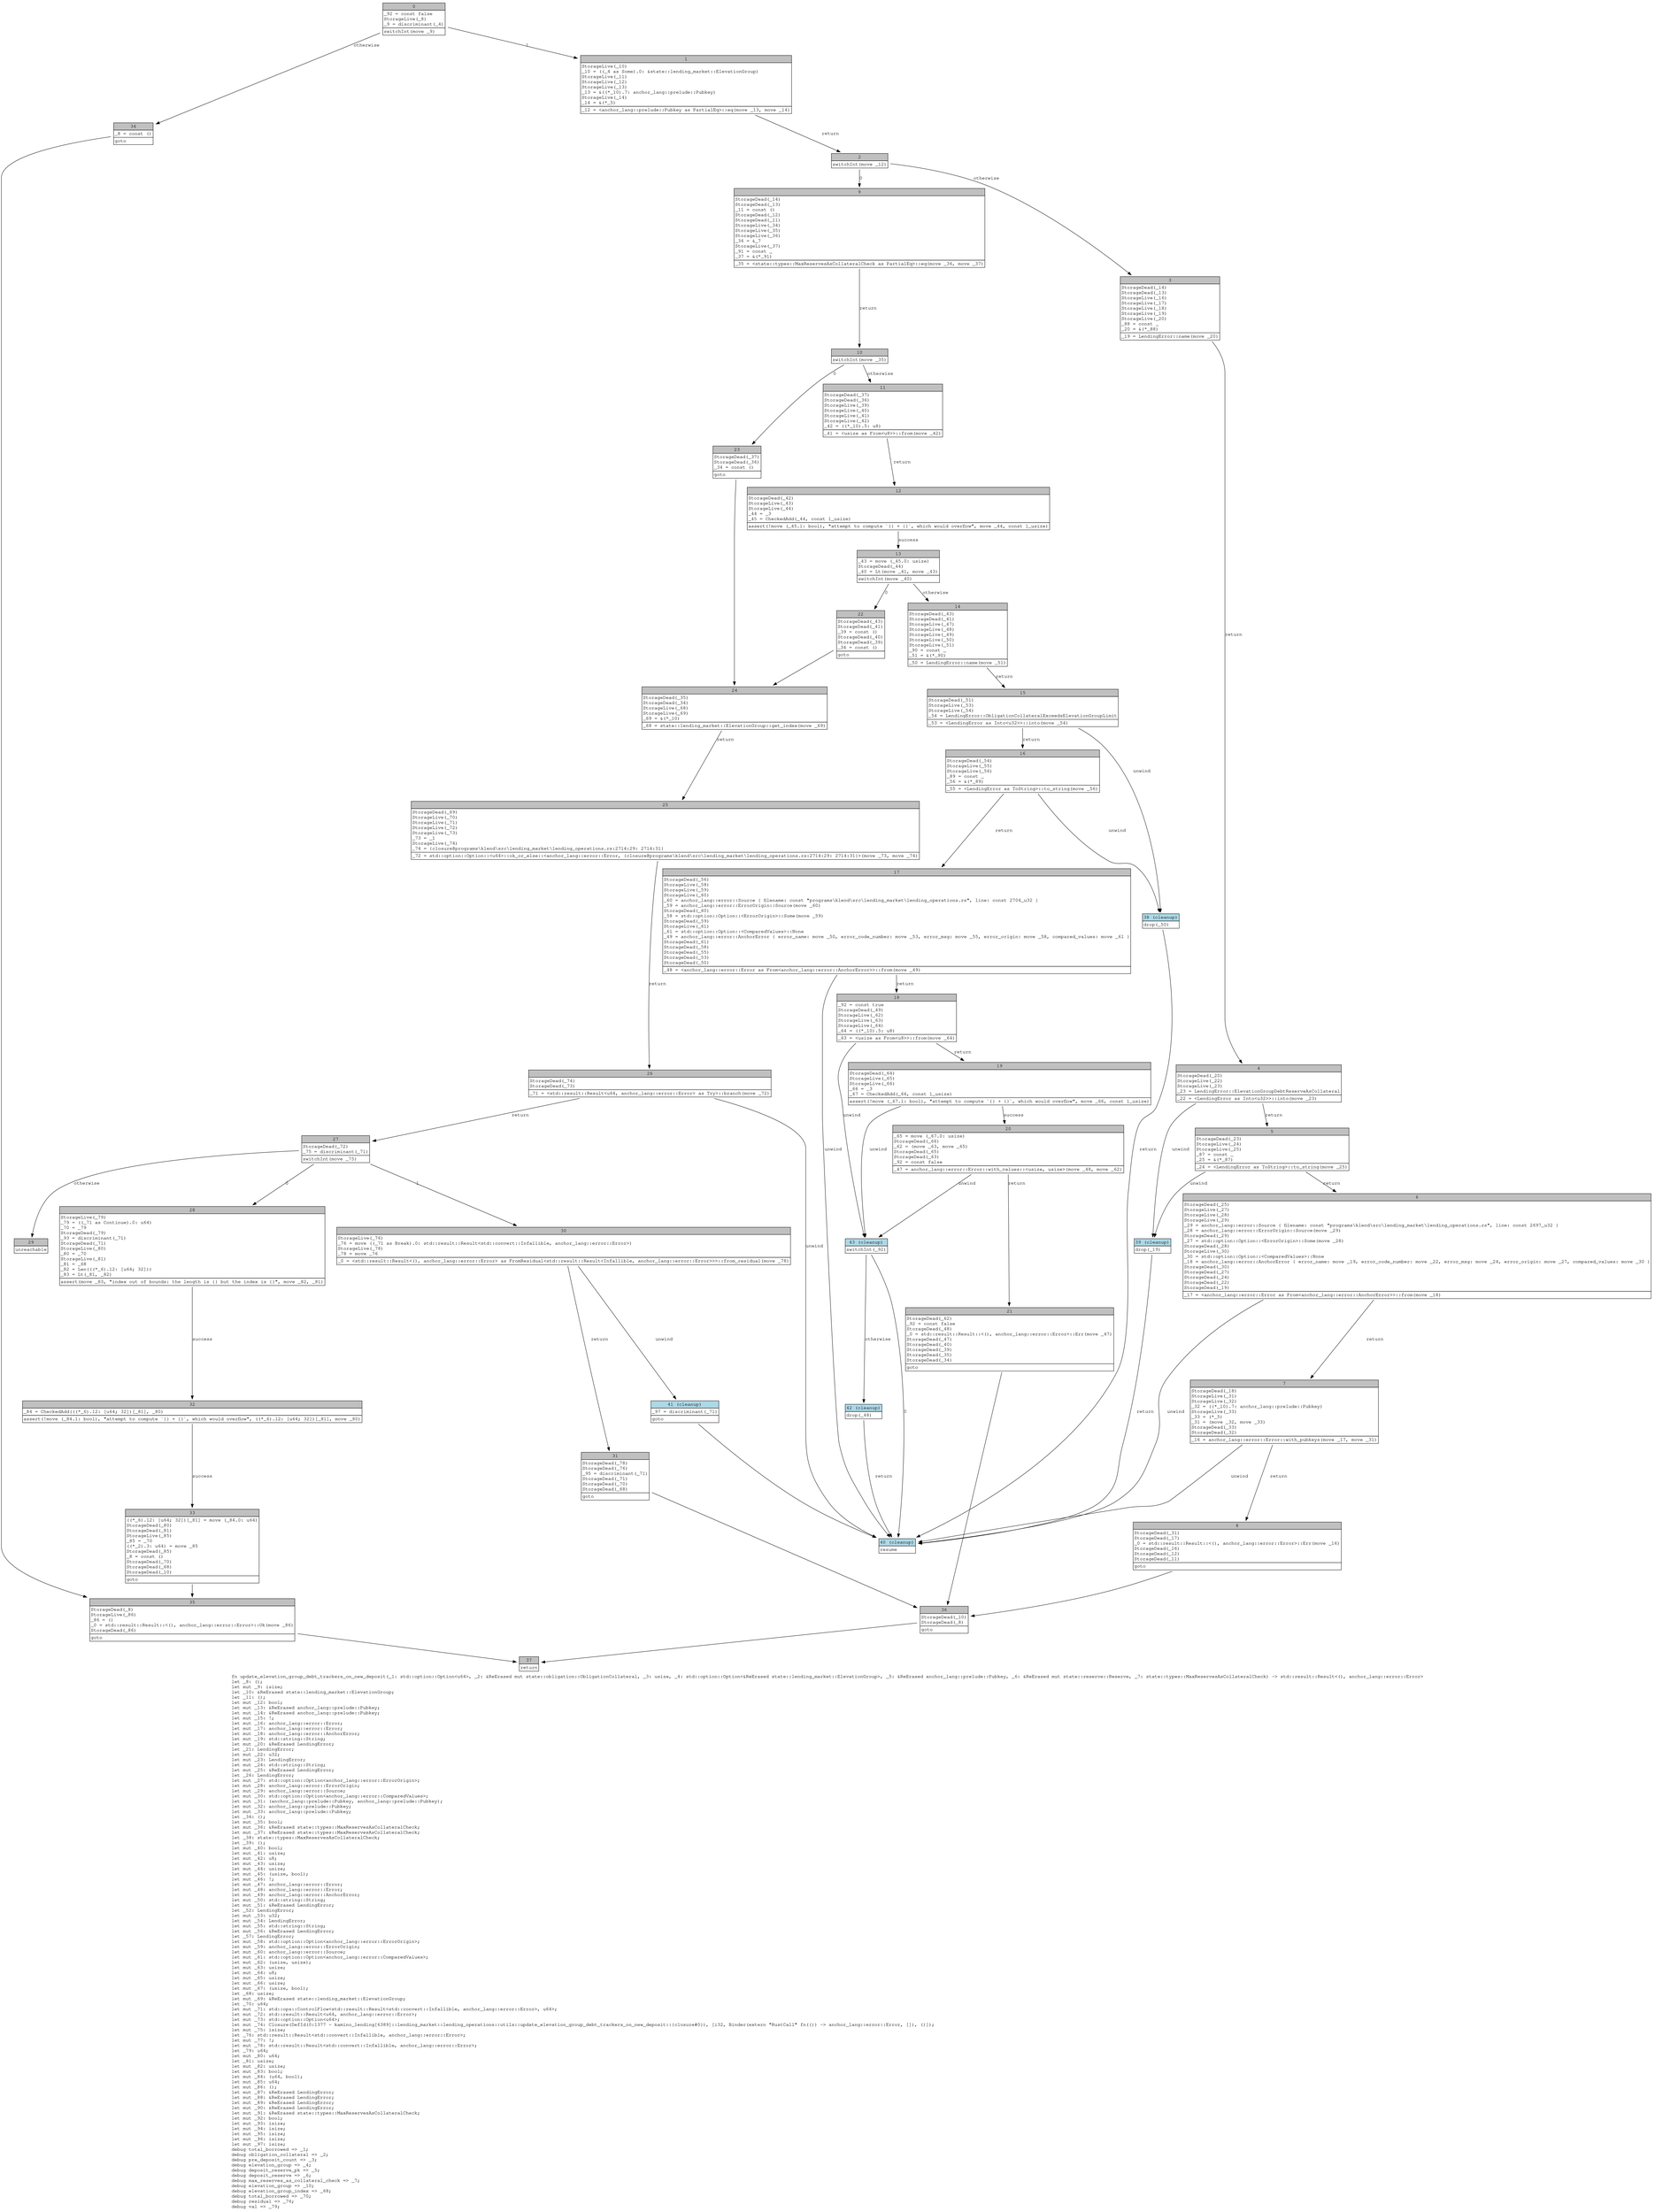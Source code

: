 digraph Mir_0_1376 {
    graph [fontname="Courier, monospace"];
    node [fontname="Courier, monospace"];
    edge [fontname="Courier, monospace"];
    label=<fn update_elevation_group_debt_trackers_on_new_deposit(_1: std::option::Option&lt;u64&gt;, _2: &amp;ReErased mut state::obligation::ObligationCollateral, _3: usize, _4: std::option::Option&lt;&amp;ReErased state::lending_market::ElevationGroup&gt;, _5: &amp;ReErased anchor_lang::prelude::Pubkey, _6: &amp;ReErased mut state::reserve::Reserve, _7: state::types::MaxReservesAsCollateralCheck) -&gt; std::result::Result&lt;(), anchor_lang::error::Error&gt;<br align="left"/>let _8: ();<br align="left"/>let mut _9: isize;<br align="left"/>let _10: &amp;ReErased state::lending_market::ElevationGroup;<br align="left"/>let _11: ();<br align="left"/>let mut _12: bool;<br align="left"/>let mut _13: &amp;ReErased anchor_lang::prelude::Pubkey;<br align="left"/>let mut _14: &amp;ReErased anchor_lang::prelude::Pubkey;<br align="left"/>let mut _15: !;<br align="left"/>let mut _16: anchor_lang::error::Error;<br align="left"/>let mut _17: anchor_lang::error::Error;<br align="left"/>let mut _18: anchor_lang::error::AnchorError;<br align="left"/>let mut _19: std::string::String;<br align="left"/>let mut _20: &amp;ReErased LendingError;<br align="left"/>let _21: LendingError;<br align="left"/>let mut _22: u32;<br align="left"/>let mut _23: LendingError;<br align="left"/>let mut _24: std::string::String;<br align="left"/>let mut _25: &amp;ReErased LendingError;<br align="left"/>let _26: LendingError;<br align="left"/>let mut _27: std::option::Option&lt;anchor_lang::error::ErrorOrigin&gt;;<br align="left"/>let mut _28: anchor_lang::error::ErrorOrigin;<br align="left"/>let mut _29: anchor_lang::error::Source;<br align="left"/>let mut _30: std::option::Option&lt;anchor_lang::error::ComparedValues&gt;;<br align="left"/>let mut _31: (anchor_lang::prelude::Pubkey, anchor_lang::prelude::Pubkey);<br align="left"/>let mut _32: anchor_lang::prelude::Pubkey;<br align="left"/>let mut _33: anchor_lang::prelude::Pubkey;<br align="left"/>let _34: ();<br align="left"/>let mut _35: bool;<br align="left"/>let mut _36: &amp;ReErased state::types::MaxReservesAsCollateralCheck;<br align="left"/>let mut _37: &amp;ReErased state::types::MaxReservesAsCollateralCheck;<br align="left"/>let _38: state::types::MaxReservesAsCollateralCheck;<br align="left"/>let _39: ();<br align="left"/>let mut _40: bool;<br align="left"/>let mut _41: usize;<br align="left"/>let mut _42: u8;<br align="left"/>let mut _43: usize;<br align="left"/>let mut _44: usize;<br align="left"/>let mut _45: (usize, bool);<br align="left"/>let mut _46: !;<br align="left"/>let mut _47: anchor_lang::error::Error;<br align="left"/>let mut _48: anchor_lang::error::Error;<br align="left"/>let mut _49: anchor_lang::error::AnchorError;<br align="left"/>let mut _50: std::string::String;<br align="left"/>let mut _51: &amp;ReErased LendingError;<br align="left"/>let _52: LendingError;<br align="left"/>let mut _53: u32;<br align="left"/>let mut _54: LendingError;<br align="left"/>let mut _55: std::string::String;<br align="left"/>let mut _56: &amp;ReErased LendingError;<br align="left"/>let _57: LendingError;<br align="left"/>let mut _58: std::option::Option&lt;anchor_lang::error::ErrorOrigin&gt;;<br align="left"/>let mut _59: anchor_lang::error::ErrorOrigin;<br align="left"/>let mut _60: anchor_lang::error::Source;<br align="left"/>let mut _61: std::option::Option&lt;anchor_lang::error::ComparedValues&gt;;<br align="left"/>let mut _62: (usize, usize);<br align="left"/>let mut _63: usize;<br align="left"/>let mut _64: u8;<br align="left"/>let mut _65: usize;<br align="left"/>let mut _66: usize;<br align="left"/>let mut _67: (usize, bool);<br align="left"/>let _68: usize;<br align="left"/>let mut _69: &amp;ReErased state::lending_market::ElevationGroup;<br align="left"/>let _70: u64;<br align="left"/>let mut _71: std::ops::ControlFlow&lt;std::result::Result&lt;std::convert::Infallible, anchor_lang::error::Error&gt;, u64&gt;;<br align="left"/>let mut _72: std::result::Result&lt;u64, anchor_lang::error::Error&gt;;<br align="left"/>let mut _73: std::option::Option&lt;u64&gt;;<br align="left"/>let mut _74: Closure(DefId(0:1377 ~ kamino_lending[6389]::lending_market::lending_operations::utils::update_elevation_group_debt_trackers_on_new_deposit::{closure#0}), [i32, Binder(extern &quot;RustCall&quot; fn(()) -&gt; anchor_lang::error::Error, []), ()]);<br align="left"/>let mut _75: isize;<br align="left"/>let _76: std::result::Result&lt;std::convert::Infallible, anchor_lang::error::Error&gt;;<br align="left"/>let mut _77: !;<br align="left"/>let mut _78: std::result::Result&lt;std::convert::Infallible, anchor_lang::error::Error&gt;;<br align="left"/>let _79: u64;<br align="left"/>let mut _80: u64;<br align="left"/>let _81: usize;<br align="left"/>let mut _82: usize;<br align="left"/>let mut _83: bool;<br align="left"/>let mut _84: (u64, bool);<br align="left"/>let mut _85: u64;<br align="left"/>let mut _86: ();<br align="left"/>let mut _87: &amp;ReErased LendingError;<br align="left"/>let mut _88: &amp;ReErased LendingError;<br align="left"/>let mut _89: &amp;ReErased LendingError;<br align="left"/>let mut _90: &amp;ReErased LendingError;<br align="left"/>let mut _91: &amp;ReErased state::types::MaxReservesAsCollateralCheck;<br align="left"/>let mut _92: bool;<br align="left"/>let mut _93: isize;<br align="left"/>let mut _94: isize;<br align="left"/>let mut _95: isize;<br align="left"/>let mut _96: isize;<br align="left"/>let mut _97: isize;<br align="left"/>debug total_borrowed =&gt; _1;<br align="left"/>debug obligation_collateral =&gt; _2;<br align="left"/>debug pre_deposit_count =&gt; _3;<br align="left"/>debug elevation_group =&gt; _4;<br align="left"/>debug deposit_reserve_pk =&gt; _5;<br align="left"/>debug deposit_reserve =&gt; _6;<br align="left"/>debug max_reserves_as_collateral_check =&gt; _7;<br align="left"/>debug elevation_group =&gt; _10;<br align="left"/>debug elevation_group_index =&gt; _68;<br align="left"/>debug total_borrowed =&gt; _70;<br align="left"/>debug residual =&gt; _76;<br align="left"/>debug val =&gt; _79;<br align="left"/>>;
    bb0__0_1376 [shape="none", label=<<table border="0" cellborder="1" cellspacing="0"><tr><td bgcolor="gray" align="center" colspan="1">0</td></tr><tr><td align="left" balign="left">_92 = const false<br/>StorageLive(_8)<br/>_9 = discriminant(_4)<br/></td></tr><tr><td align="left">switchInt(move _9)</td></tr></table>>];
    bb1__0_1376 [shape="none", label=<<table border="0" cellborder="1" cellspacing="0"><tr><td bgcolor="gray" align="center" colspan="1">1</td></tr><tr><td align="left" balign="left">StorageLive(_10)<br/>_10 = ((_4 as Some).0: &amp;state::lending_market::ElevationGroup)<br/>StorageLive(_11)<br/>StorageLive(_12)<br/>StorageLive(_13)<br/>_13 = &amp;((*_10).7: anchor_lang::prelude::Pubkey)<br/>StorageLive(_14)<br/>_14 = &amp;(*_5)<br/></td></tr><tr><td align="left">_12 = &lt;anchor_lang::prelude::Pubkey as PartialEq&gt;::eq(move _13, move _14)</td></tr></table>>];
    bb2__0_1376 [shape="none", label=<<table border="0" cellborder="1" cellspacing="0"><tr><td bgcolor="gray" align="center" colspan="1">2</td></tr><tr><td align="left">switchInt(move _12)</td></tr></table>>];
    bb3__0_1376 [shape="none", label=<<table border="0" cellborder="1" cellspacing="0"><tr><td bgcolor="gray" align="center" colspan="1">3</td></tr><tr><td align="left" balign="left">StorageDead(_14)<br/>StorageDead(_13)<br/>StorageLive(_16)<br/>StorageLive(_17)<br/>StorageLive(_18)<br/>StorageLive(_19)<br/>StorageLive(_20)<br/>_88 = const _<br/>_20 = &amp;(*_88)<br/></td></tr><tr><td align="left">_19 = LendingError::name(move _20)</td></tr></table>>];
    bb4__0_1376 [shape="none", label=<<table border="0" cellborder="1" cellspacing="0"><tr><td bgcolor="gray" align="center" colspan="1">4</td></tr><tr><td align="left" balign="left">StorageDead(_20)<br/>StorageLive(_22)<br/>StorageLive(_23)<br/>_23 = LendingError::ElevationGroupDebtReserveAsCollateral<br/></td></tr><tr><td align="left">_22 = &lt;LendingError as Into&lt;u32&gt;&gt;::into(move _23)</td></tr></table>>];
    bb5__0_1376 [shape="none", label=<<table border="0" cellborder="1" cellspacing="0"><tr><td bgcolor="gray" align="center" colspan="1">5</td></tr><tr><td align="left" balign="left">StorageDead(_23)<br/>StorageLive(_24)<br/>StorageLive(_25)<br/>_87 = const _<br/>_25 = &amp;(*_87)<br/></td></tr><tr><td align="left">_24 = &lt;LendingError as ToString&gt;::to_string(move _25)</td></tr></table>>];
    bb6__0_1376 [shape="none", label=<<table border="0" cellborder="1" cellspacing="0"><tr><td bgcolor="gray" align="center" colspan="1">6</td></tr><tr><td align="left" balign="left">StorageDead(_25)<br/>StorageLive(_27)<br/>StorageLive(_28)<br/>StorageLive(_29)<br/>_29 = anchor_lang::error::Source { filename: const &quot;programs\\klend\\src\\lending_market\\lending_operations.rs&quot;, line: const 2697_u32 }<br/>_28 = anchor_lang::error::ErrorOrigin::Source(move _29)<br/>StorageDead(_29)<br/>_27 = std::option::Option::&lt;ErrorOrigin&gt;::Some(move _28)<br/>StorageDead(_28)<br/>StorageLive(_30)<br/>_30 = std::option::Option::&lt;ComparedValues&gt;::None<br/>_18 = anchor_lang::error::AnchorError { error_name: move _19, error_code_number: move _22, error_msg: move _24, error_origin: move _27, compared_values: move _30 }<br/>StorageDead(_30)<br/>StorageDead(_27)<br/>StorageDead(_24)<br/>StorageDead(_22)<br/>StorageDead(_19)<br/></td></tr><tr><td align="left">_17 = &lt;anchor_lang::error::Error as From&lt;anchor_lang::error::AnchorError&gt;&gt;::from(move _18)</td></tr></table>>];
    bb7__0_1376 [shape="none", label=<<table border="0" cellborder="1" cellspacing="0"><tr><td bgcolor="gray" align="center" colspan="1">7</td></tr><tr><td align="left" balign="left">StorageDead(_18)<br/>StorageLive(_31)<br/>StorageLive(_32)<br/>_32 = ((*_10).7: anchor_lang::prelude::Pubkey)<br/>StorageLive(_33)<br/>_33 = (*_5)<br/>_31 = (move _32, move _33)<br/>StorageDead(_33)<br/>StorageDead(_32)<br/></td></tr><tr><td align="left">_16 = anchor_lang::error::Error::with_pubkeys(move _17, move _31)</td></tr></table>>];
    bb8__0_1376 [shape="none", label=<<table border="0" cellborder="1" cellspacing="0"><tr><td bgcolor="gray" align="center" colspan="1">8</td></tr><tr><td align="left" balign="left">StorageDead(_31)<br/>StorageDead(_17)<br/>_0 = std::result::Result::&lt;(), anchor_lang::error::Error&gt;::Err(move _16)<br/>StorageDead(_16)<br/>StorageDead(_12)<br/>StorageDead(_11)<br/></td></tr><tr><td align="left">goto</td></tr></table>>];
    bb9__0_1376 [shape="none", label=<<table border="0" cellborder="1" cellspacing="0"><tr><td bgcolor="gray" align="center" colspan="1">9</td></tr><tr><td align="left" balign="left">StorageDead(_14)<br/>StorageDead(_13)<br/>_11 = const ()<br/>StorageDead(_12)<br/>StorageDead(_11)<br/>StorageLive(_34)<br/>StorageLive(_35)<br/>StorageLive(_36)<br/>_36 = &amp;_7<br/>StorageLive(_37)<br/>_91 = const _<br/>_37 = &amp;(*_91)<br/></td></tr><tr><td align="left">_35 = &lt;state::types::MaxReservesAsCollateralCheck as PartialEq&gt;::eq(move _36, move _37)</td></tr></table>>];
    bb10__0_1376 [shape="none", label=<<table border="0" cellborder="1" cellspacing="0"><tr><td bgcolor="gray" align="center" colspan="1">10</td></tr><tr><td align="left">switchInt(move _35)</td></tr></table>>];
    bb11__0_1376 [shape="none", label=<<table border="0" cellborder="1" cellspacing="0"><tr><td bgcolor="gray" align="center" colspan="1">11</td></tr><tr><td align="left" balign="left">StorageDead(_37)<br/>StorageDead(_36)<br/>StorageLive(_39)<br/>StorageLive(_40)<br/>StorageLive(_41)<br/>StorageLive(_42)<br/>_42 = ((*_10).5: u8)<br/></td></tr><tr><td align="left">_41 = &lt;usize as From&lt;u8&gt;&gt;::from(move _42)</td></tr></table>>];
    bb12__0_1376 [shape="none", label=<<table border="0" cellborder="1" cellspacing="0"><tr><td bgcolor="gray" align="center" colspan="1">12</td></tr><tr><td align="left" balign="left">StorageDead(_42)<br/>StorageLive(_43)<br/>StorageLive(_44)<br/>_44 = _3<br/>_45 = CheckedAdd(_44, const 1_usize)<br/></td></tr><tr><td align="left">assert(!move (_45.1: bool), &quot;attempt to compute `{} + {}`, which would overflow&quot;, move _44, const 1_usize)</td></tr></table>>];
    bb13__0_1376 [shape="none", label=<<table border="0" cellborder="1" cellspacing="0"><tr><td bgcolor="gray" align="center" colspan="1">13</td></tr><tr><td align="left" balign="left">_43 = move (_45.0: usize)<br/>StorageDead(_44)<br/>_40 = Lt(move _41, move _43)<br/></td></tr><tr><td align="left">switchInt(move _40)</td></tr></table>>];
    bb14__0_1376 [shape="none", label=<<table border="0" cellborder="1" cellspacing="0"><tr><td bgcolor="gray" align="center" colspan="1">14</td></tr><tr><td align="left" balign="left">StorageDead(_43)<br/>StorageDead(_41)<br/>StorageLive(_47)<br/>StorageLive(_48)<br/>StorageLive(_49)<br/>StorageLive(_50)<br/>StorageLive(_51)<br/>_90 = const _<br/>_51 = &amp;(*_90)<br/></td></tr><tr><td align="left">_50 = LendingError::name(move _51)</td></tr></table>>];
    bb15__0_1376 [shape="none", label=<<table border="0" cellborder="1" cellspacing="0"><tr><td bgcolor="gray" align="center" colspan="1">15</td></tr><tr><td align="left" balign="left">StorageDead(_51)<br/>StorageLive(_53)<br/>StorageLive(_54)<br/>_54 = LendingError::ObligationCollateralExceedsElevationGroupLimit<br/></td></tr><tr><td align="left">_53 = &lt;LendingError as Into&lt;u32&gt;&gt;::into(move _54)</td></tr></table>>];
    bb16__0_1376 [shape="none", label=<<table border="0" cellborder="1" cellspacing="0"><tr><td bgcolor="gray" align="center" colspan="1">16</td></tr><tr><td align="left" balign="left">StorageDead(_54)<br/>StorageLive(_55)<br/>StorageLive(_56)<br/>_89 = const _<br/>_56 = &amp;(*_89)<br/></td></tr><tr><td align="left">_55 = &lt;LendingError as ToString&gt;::to_string(move _56)</td></tr></table>>];
    bb17__0_1376 [shape="none", label=<<table border="0" cellborder="1" cellspacing="0"><tr><td bgcolor="gray" align="center" colspan="1">17</td></tr><tr><td align="left" balign="left">StorageDead(_56)<br/>StorageLive(_58)<br/>StorageLive(_59)<br/>StorageLive(_60)<br/>_60 = anchor_lang::error::Source { filename: const &quot;programs\\klend\\src\\lending_market\\lending_operations.rs&quot;, line: const 2704_u32 }<br/>_59 = anchor_lang::error::ErrorOrigin::Source(move _60)<br/>StorageDead(_60)<br/>_58 = std::option::Option::&lt;ErrorOrigin&gt;::Some(move _59)<br/>StorageDead(_59)<br/>StorageLive(_61)<br/>_61 = std::option::Option::&lt;ComparedValues&gt;::None<br/>_49 = anchor_lang::error::AnchorError { error_name: move _50, error_code_number: move _53, error_msg: move _55, error_origin: move _58, compared_values: move _61 }<br/>StorageDead(_61)<br/>StorageDead(_58)<br/>StorageDead(_55)<br/>StorageDead(_53)<br/>StorageDead(_50)<br/></td></tr><tr><td align="left">_48 = &lt;anchor_lang::error::Error as From&lt;anchor_lang::error::AnchorError&gt;&gt;::from(move _49)</td></tr></table>>];
    bb18__0_1376 [shape="none", label=<<table border="0" cellborder="1" cellspacing="0"><tr><td bgcolor="gray" align="center" colspan="1">18</td></tr><tr><td align="left" balign="left">_92 = const true<br/>StorageDead(_49)<br/>StorageLive(_62)<br/>StorageLive(_63)<br/>StorageLive(_64)<br/>_64 = ((*_10).5: u8)<br/></td></tr><tr><td align="left">_63 = &lt;usize as From&lt;u8&gt;&gt;::from(move _64)</td></tr></table>>];
    bb19__0_1376 [shape="none", label=<<table border="0" cellborder="1" cellspacing="0"><tr><td bgcolor="gray" align="center" colspan="1">19</td></tr><tr><td align="left" balign="left">StorageDead(_64)<br/>StorageLive(_65)<br/>StorageLive(_66)<br/>_66 = _3<br/>_67 = CheckedAdd(_66, const 1_usize)<br/></td></tr><tr><td align="left">assert(!move (_67.1: bool), &quot;attempt to compute `{} + {}`, which would overflow&quot;, move _66, const 1_usize)</td></tr></table>>];
    bb20__0_1376 [shape="none", label=<<table border="0" cellborder="1" cellspacing="0"><tr><td bgcolor="gray" align="center" colspan="1">20</td></tr><tr><td align="left" balign="left">_65 = move (_67.0: usize)<br/>StorageDead(_66)<br/>_62 = (move _63, move _65)<br/>StorageDead(_65)<br/>StorageDead(_63)<br/>_92 = const false<br/></td></tr><tr><td align="left">_47 = anchor_lang::error::Error::with_values::&lt;usize, usize&gt;(move _48, move _62)</td></tr></table>>];
    bb21__0_1376 [shape="none", label=<<table border="0" cellborder="1" cellspacing="0"><tr><td bgcolor="gray" align="center" colspan="1">21</td></tr><tr><td align="left" balign="left">StorageDead(_62)<br/>_92 = const false<br/>StorageDead(_48)<br/>_0 = std::result::Result::&lt;(), anchor_lang::error::Error&gt;::Err(move _47)<br/>StorageDead(_47)<br/>StorageDead(_40)<br/>StorageDead(_39)<br/>StorageDead(_35)<br/>StorageDead(_34)<br/></td></tr><tr><td align="left">goto</td></tr></table>>];
    bb22__0_1376 [shape="none", label=<<table border="0" cellborder="1" cellspacing="0"><tr><td bgcolor="gray" align="center" colspan="1">22</td></tr><tr><td align="left" balign="left">StorageDead(_43)<br/>StorageDead(_41)<br/>_39 = const ()<br/>StorageDead(_40)<br/>StorageDead(_39)<br/>_34 = const ()<br/></td></tr><tr><td align="left">goto</td></tr></table>>];
    bb23__0_1376 [shape="none", label=<<table border="0" cellborder="1" cellspacing="0"><tr><td bgcolor="gray" align="center" colspan="1">23</td></tr><tr><td align="left" balign="left">StorageDead(_37)<br/>StorageDead(_36)<br/>_34 = const ()<br/></td></tr><tr><td align="left">goto</td></tr></table>>];
    bb24__0_1376 [shape="none", label=<<table border="0" cellborder="1" cellspacing="0"><tr><td bgcolor="gray" align="center" colspan="1">24</td></tr><tr><td align="left" balign="left">StorageDead(_35)<br/>StorageDead(_34)<br/>StorageLive(_68)<br/>StorageLive(_69)<br/>_69 = &amp;(*_10)<br/></td></tr><tr><td align="left">_68 = state::lending_market::ElevationGroup::get_index(move _69)</td></tr></table>>];
    bb25__0_1376 [shape="none", label=<<table border="0" cellborder="1" cellspacing="0"><tr><td bgcolor="gray" align="center" colspan="1">25</td></tr><tr><td align="left" balign="left">StorageDead(_69)<br/>StorageLive(_70)<br/>StorageLive(_71)<br/>StorageLive(_72)<br/>StorageLive(_73)<br/>_73 = _1<br/>StorageLive(_74)<br/>_74 = {closure@programs\klend\src\lending_market\lending_operations.rs:2714:29: 2714:31}<br/></td></tr><tr><td align="left">_72 = std::option::Option::&lt;u64&gt;::ok_or_else::&lt;anchor_lang::error::Error, {closure@programs\klend\src\lending_market\lending_operations.rs:2714:29: 2714:31}&gt;(move _73, move _74)</td></tr></table>>];
    bb26__0_1376 [shape="none", label=<<table border="0" cellborder="1" cellspacing="0"><tr><td bgcolor="gray" align="center" colspan="1">26</td></tr><tr><td align="left" balign="left">StorageDead(_74)<br/>StorageDead(_73)<br/></td></tr><tr><td align="left">_71 = &lt;std::result::Result&lt;u64, anchor_lang::error::Error&gt; as Try&gt;::branch(move _72)</td></tr></table>>];
    bb27__0_1376 [shape="none", label=<<table border="0" cellborder="1" cellspacing="0"><tr><td bgcolor="gray" align="center" colspan="1">27</td></tr><tr><td align="left" balign="left">StorageDead(_72)<br/>_75 = discriminant(_71)<br/></td></tr><tr><td align="left">switchInt(move _75)</td></tr></table>>];
    bb28__0_1376 [shape="none", label=<<table border="0" cellborder="1" cellspacing="0"><tr><td bgcolor="gray" align="center" colspan="1">28</td></tr><tr><td align="left" balign="left">StorageLive(_79)<br/>_79 = ((_71 as Continue).0: u64)<br/>_70 = _79<br/>StorageDead(_79)<br/>_93 = discriminant(_71)<br/>StorageDead(_71)<br/>StorageLive(_80)<br/>_80 = _70<br/>StorageLive(_81)<br/>_81 = _68<br/>_82 = Len(((*_6).12: [u64; 32]))<br/>_83 = Lt(_81, _82)<br/></td></tr><tr><td align="left">assert(move _83, &quot;index out of bounds: the length is {} but the index is {}&quot;, move _82, _81)</td></tr></table>>];
    bb29__0_1376 [shape="none", label=<<table border="0" cellborder="1" cellspacing="0"><tr><td bgcolor="gray" align="center" colspan="1">29</td></tr><tr><td align="left">unreachable</td></tr></table>>];
    bb30__0_1376 [shape="none", label=<<table border="0" cellborder="1" cellspacing="0"><tr><td bgcolor="gray" align="center" colspan="1">30</td></tr><tr><td align="left" balign="left">StorageLive(_76)<br/>_76 = move ((_71 as Break).0: std::result::Result&lt;std::convert::Infallible, anchor_lang::error::Error&gt;)<br/>StorageLive(_78)<br/>_78 = move _76<br/></td></tr><tr><td align="left">_0 = &lt;std::result::Result&lt;(), anchor_lang::error::Error&gt; as FromResidual&lt;std::result::Result&lt;Infallible, anchor_lang::error::Error&gt;&gt;&gt;::from_residual(move _78)</td></tr></table>>];
    bb31__0_1376 [shape="none", label=<<table border="0" cellborder="1" cellspacing="0"><tr><td bgcolor="gray" align="center" colspan="1">31</td></tr><tr><td align="left" balign="left">StorageDead(_78)<br/>StorageDead(_76)<br/>_95 = discriminant(_71)<br/>StorageDead(_71)<br/>StorageDead(_70)<br/>StorageDead(_68)<br/></td></tr><tr><td align="left">goto</td></tr></table>>];
    bb32__0_1376 [shape="none", label=<<table border="0" cellborder="1" cellspacing="0"><tr><td bgcolor="gray" align="center" colspan="1">32</td></tr><tr><td align="left" balign="left">_84 = CheckedAdd(((*_6).12: [u64; 32])[_81], _80)<br/></td></tr><tr><td align="left">assert(!move (_84.1: bool), &quot;attempt to compute `{} + {}`, which would overflow&quot;, ((*_6).12: [u64; 32])[_81], move _80)</td></tr></table>>];
    bb33__0_1376 [shape="none", label=<<table border="0" cellborder="1" cellspacing="0"><tr><td bgcolor="gray" align="center" colspan="1">33</td></tr><tr><td align="left" balign="left">((*_6).12: [u64; 32])[_81] = move (_84.0: u64)<br/>StorageDead(_80)<br/>StorageDead(_81)<br/>StorageLive(_85)<br/>_85 = _70<br/>((*_2).3: u64) = move _85<br/>StorageDead(_85)<br/>_8 = const ()<br/>StorageDead(_70)<br/>StorageDead(_68)<br/>StorageDead(_10)<br/></td></tr><tr><td align="left">goto</td></tr></table>>];
    bb34__0_1376 [shape="none", label=<<table border="0" cellborder="1" cellspacing="0"><tr><td bgcolor="gray" align="center" colspan="1">34</td></tr><tr><td align="left" balign="left">_8 = const ()<br/></td></tr><tr><td align="left">goto</td></tr></table>>];
    bb35__0_1376 [shape="none", label=<<table border="0" cellborder="1" cellspacing="0"><tr><td bgcolor="gray" align="center" colspan="1">35</td></tr><tr><td align="left" balign="left">StorageDead(_8)<br/>StorageLive(_86)<br/>_86 = ()<br/>_0 = std::result::Result::&lt;(), anchor_lang::error::Error&gt;::Ok(move _86)<br/>StorageDead(_86)<br/></td></tr><tr><td align="left">goto</td></tr></table>>];
    bb36__0_1376 [shape="none", label=<<table border="0" cellborder="1" cellspacing="0"><tr><td bgcolor="gray" align="center" colspan="1">36</td></tr><tr><td align="left" balign="left">StorageDead(_10)<br/>StorageDead(_8)<br/></td></tr><tr><td align="left">goto</td></tr></table>>];
    bb37__0_1376 [shape="none", label=<<table border="0" cellborder="1" cellspacing="0"><tr><td bgcolor="gray" align="center" colspan="1">37</td></tr><tr><td align="left">return</td></tr></table>>];
    bb38__0_1376 [shape="none", label=<<table border="0" cellborder="1" cellspacing="0"><tr><td bgcolor="lightblue" align="center" colspan="1">38 (cleanup)</td></tr><tr><td align="left">drop(_50)</td></tr></table>>];
    bb39__0_1376 [shape="none", label=<<table border="0" cellborder="1" cellspacing="0"><tr><td bgcolor="lightblue" align="center" colspan="1">39 (cleanup)</td></tr><tr><td align="left">drop(_19)</td></tr></table>>];
    bb40__0_1376 [shape="none", label=<<table border="0" cellborder="1" cellspacing="0"><tr><td bgcolor="lightblue" align="center" colspan="1">40 (cleanup)</td></tr><tr><td align="left">resume</td></tr></table>>];
    bb41__0_1376 [shape="none", label=<<table border="0" cellborder="1" cellspacing="0"><tr><td bgcolor="lightblue" align="center" colspan="1">41 (cleanup)</td></tr><tr><td align="left" balign="left">_97 = discriminant(_71)<br/></td></tr><tr><td align="left">goto</td></tr></table>>];
    bb42__0_1376 [shape="none", label=<<table border="0" cellborder="1" cellspacing="0"><tr><td bgcolor="lightblue" align="center" colspan="1">42 (cleanup)</td></tr><tr><td align="left">drop(_48)</td></tr></table>>];
    bb43__0_1376 [shape="none", label=<<table border="0" cellborder="1" cellspacing="0"><tr><td bgcolor="lightblue" align="center" colspan="1">43 (cleanup)</td></tr><tr><td align="left">switchInt(_92)</td></tr></table>>];
    bb0__0_1376 -> bb1__0_1376 [label="1"];
    bb0__0_1376 -> bb34__0_1376 [label="otherwise"];
    bb1__0_1376 -> bb2__0_1376 [label="return"];
    bb2__0_1376 -> bb9__0_1376 [label="0"];
    bb2__0_1376 -> bb3__0_1376 [label="otherwise"];
    bb3__0_1376 -> bb4__0_1376 [label="return"];
    bb4__0_1376 -> bb5__0_1376 [label="return"];
    bb4__0_1376 -> bb39__0_1376 [label="unwind"];
    bb5__0_1376 -> bb6__0_1376 [label="return"];
    bb5__0_1376 -> bb39__0_1376 [label="unwind"];
    bb6__0_1376 -> bb7__0_1376 [label="return"];
    bb6__0_1376 -> bb40__0_1376 [label="unwind"];
    bb7__0_1376 -> bb8__0_1376 [label="return"];
    bb7__0_1376 -> bb40__0_1376 [label="unwind"];
    bb8__0_1376 -> bb36__0_1376 [label=""];
    bb9__0_1376 -> bb10__0_1376 [label="return"];
    bb10__0_1376 -> bb23__0_1376 [label="0"];
    bb10__0_1376 -> bb11__0_1376 [label="otherwise"];
    bb11__0_1376 -> bb12__0_1376 [label="return"];
    bb12__0_1376 -> bb13__0_1376 [label="success"];
    bb13__0_1376 -> bb22__0_1376 [label="0"];
    bb13__0_1376 -> bb14__0_1376 [label="otherwise"];
    bb14__0_1376 -> bb15__0_1376 [label="return"];
    bb15__0_1376 -> bb16__0_1376 [label="return"];
    bb15__0_1376 -> bb38__0_1376 [label="unwind"];
    bb16__0_1376 -> bb17__0_1376 [label="return"];
    bb16__0_1376 -> bb38__0_1376 [label="unwind"];
    bb17__0_1376 -> bb18__0_1376 [label="return"];
    bb17__0_1376 -> bb40__0_1376 [label="unwind"];
    bb18__0_1376 -> bb19__0_1376 [label="return"];
    bb18__0_1376 -> bb43__0_1376 [label="unwind"];
    bb19__0_1376 -> bb20__0_1376 [label="success"];
    bb19__0_1376 -> bb43__0_1376 [label="unwind"];
    bb20__0_1376 -> bb21__0_1376 [label="return"];
    bb20__0_1376 -> bb43__0_1376 [label="unwind"];
    bb21__0_1376 -> bb36__0_1376 [label=""];
    bb22__0_1376 -> bb24__0_1376 [label=""];
    bb23__0_1376 -> bb24__0_1376 [label=""];
    bb24__0_1376 -> bb25__0_1376 [label="return"];
    bb25__0_1376 -> bb26__0_1376 [label="return"];
    bb26__0_1376 -> bb27__0_1376 [label="return"];
    bb26__0_1376 -> bb40__0_1376 [label="unwind"];
    bb27__0_1376 -> bb28__0_1376 [label="0"];
    bb27__0_1376 -> bb30__0_1376 [label="1"];
    bb27__0_1376 -> bb29__0_1376 [label="otherwise"];
    bb28__0_1376 -> bb32__0_1376 [label="success"];
    bb30__0_1376 -> bb31__0_1376 [label="return"];
    bb30__0_1376 -> bb41__0_1376 [label="unwind"];
    bb31__0_1376 -> bb36__0_1376 [label=""];
    bb32__0_1376 -> bb33__0_1376 [label="success"];
    bb33__0_1376 -> bb35__0_1376 [label=""];
    bb34__0_1376 -> bb35__0_1376 [label=""];
    bb35__0_1376 -> bb37__0_1376 [label=""];
    bb36__0_1376 -> bb37__0_1376 [label=""];
    bb38__0_1376 -> bb40__0_1376 [label="return"];
    bb39__0_1376 -> bb40__0_1376 [label="return"];
    bb41__0_1376 -> bb40__0_1376 [label=""];
    bb42__0_1376 -> bb40__0_1376 [label="return"];
    bb43__0_1376 -> bb40__0_1376 [label="0"];
    bb43__0_1376 -> bb42__0_1376 [label="otherwise"];
}
